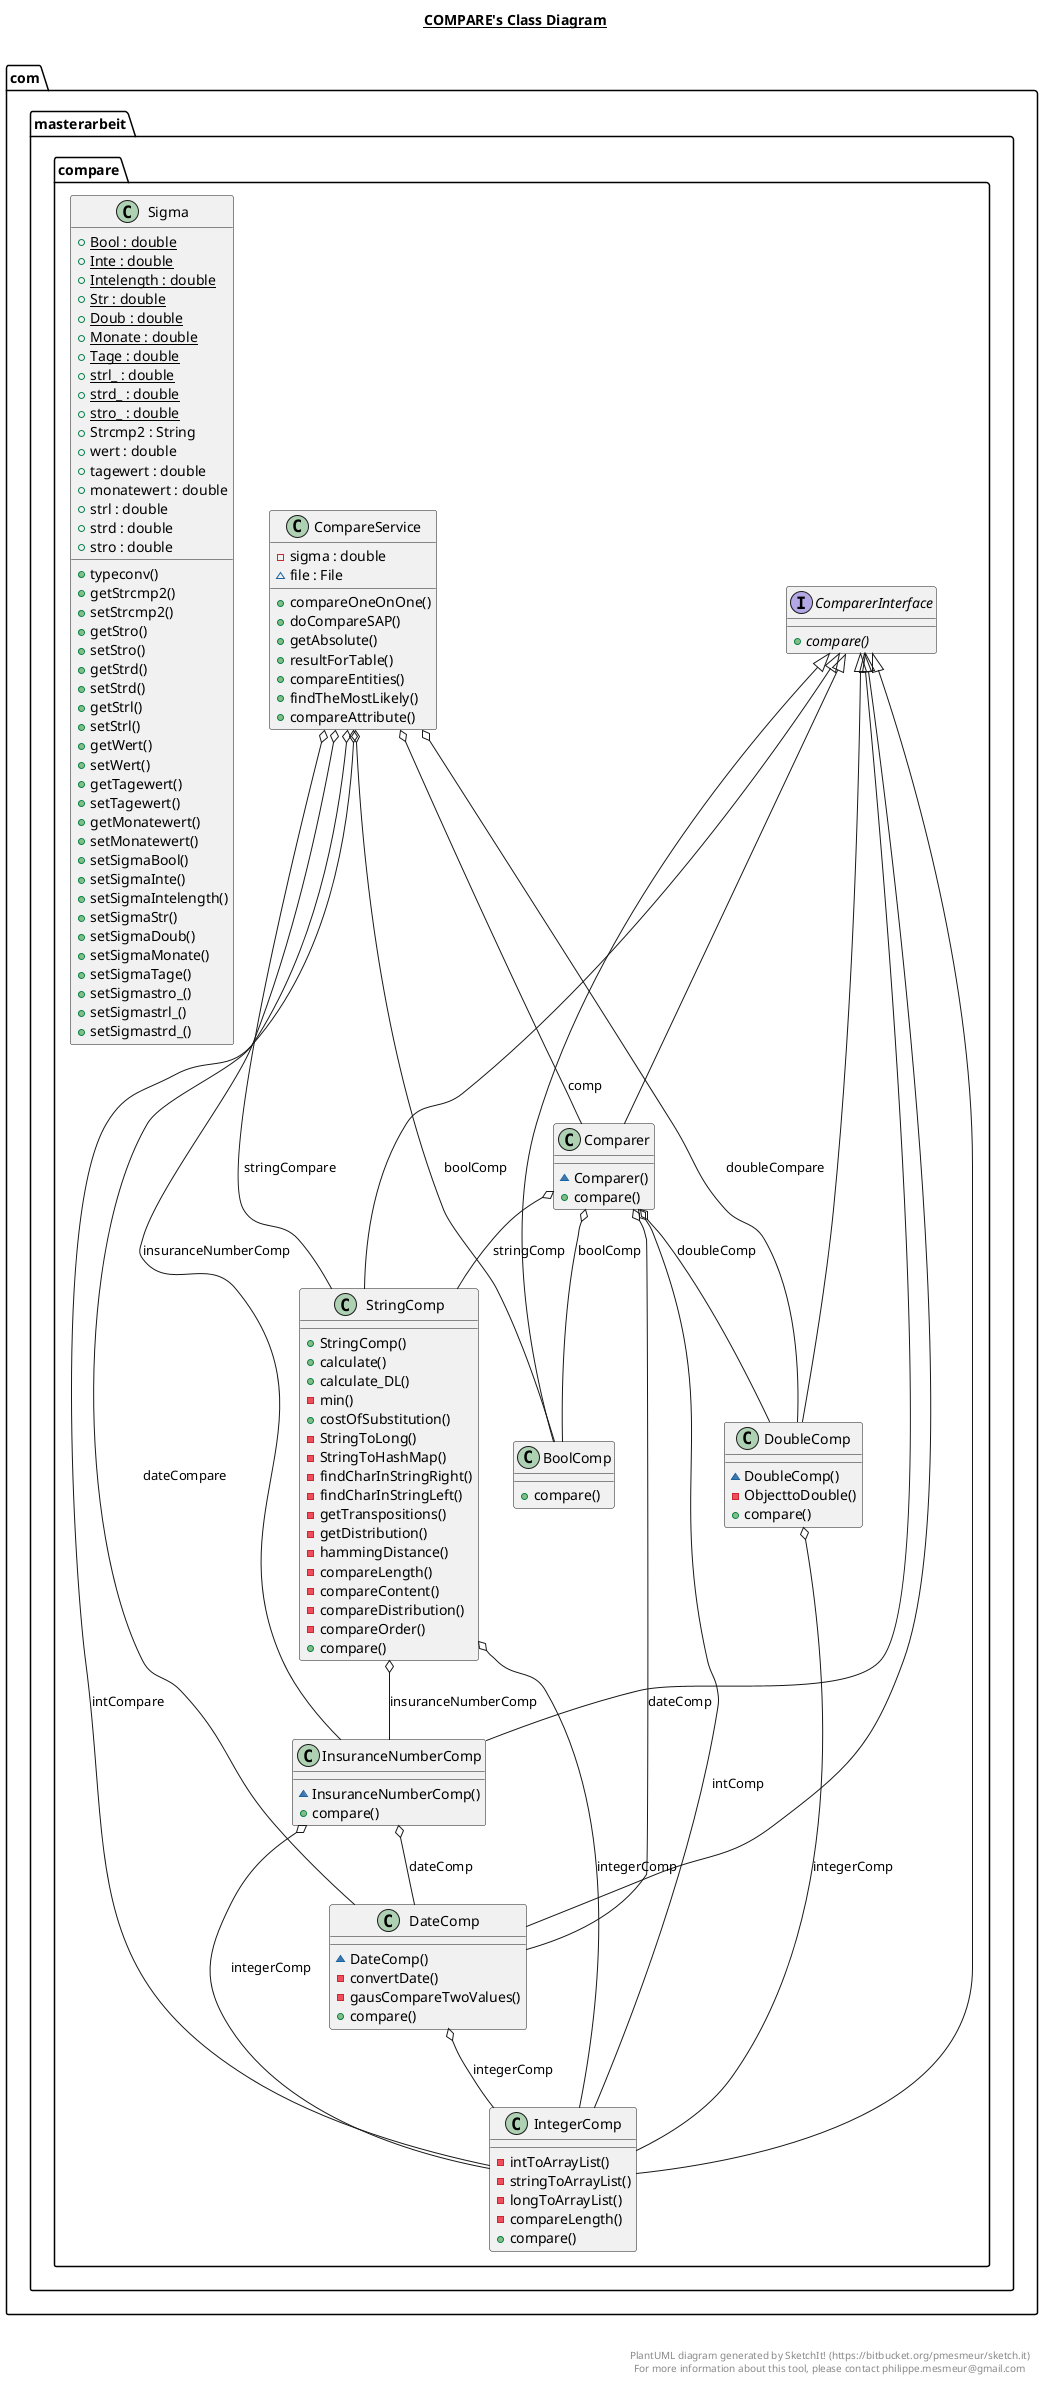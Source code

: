 @startuml

title __COMPARE's Class Diagram__\n

  package com.masterarbeit {
    package com.masterarbeit.compare {
      class BoolComp {
          + compare()
      }
    }
  }
  

  package com.masterarbeit {
    package com.masterarbeit.compare {
      class CompareService {
          - sigma : double
          ~ file : File
          + compareOneOnOne()
          + doCompareSAP()
          + getAbsolute()
          + resultForTable()
          + compareEntities()
          + findTheMostLikely()
          + compareAttribute()
      }
    }
  }
  

  package com.masterarbeit {
    package com.masterarbeit.compare {
      class Comparer {
          ~ Comparer()
          + compare()
      }
    }
  }
  

  package com.masterarbeit {
    package com.masterarbeit.compare {
      interface ComparerInterface {
          {abstract} + compare()
      }
    }
  }
  

  package com.masterarbeit {
    package com.masterarbeit.compare {
      class DateComp {
          ~ DateComp()
          - convertDate()
          - gausCompareTwoValues()
          + compare()
      }
    }
  }
  

  package com.masterarbeit {
    package com.masterarbeit.compare {
      class DoubleComp {
          ~ DoubleComp()
          - ObjecttoDouble()
          + compare()
      }
    }
  }
  

  package com.masterarbeit {
    package com.masterarbeit.compare {
      class InsuranceNumberComp {
          ~ InsuranceNumberComp()
          + compare()
      }
    }
  }
  

  package com.masterarbeit {
    package com.masterarbeit.compare {
      class IntegerComp {
          - intToArrayList()
          - stringToArrayList()
          - longToArrayList()
          - compareLength()
          + compare()
      }
    }
  }
  

  package com.masterarbeit {
    package com.masterarbeit.compare {
      class Sigma {
          {static} + Bool : double
          {static} + Inte : double
          {static} + Intelength : double
          {static} + Str : double
          {static} + Doub : double
          {static} + Monate : double
          {static} + Tage : double
          {static} + strl_ : double
          {static} + strd_ : double
          {static} + stro_ : double
          + Strcmp2 : String
          + wert : double
          + tagewert : double
          + monatewert : double
          + strl : double
          + strd : double
          + stro : double
          + typeconv()
          + getStrcmp2()
          + setStrcmp2()
          + getStro()
          + setStro()
          + getStrd()
          + setStrd()
          + getStrl()
          + setStrl()
          + getWert()
          + setWert()
          + getTagewert()
          + setTagewert()
          + getMonatewert()
          + setMonatewert()
          + setSigmaBool()
          + setSigmaInte()
          + setSigmaIntelength()
          + setSigmaStr()
          + setSigmaDoub()
          + setSigmaMonate()
          + setSigmaTage()
          + setSigmastro_()
          + setSigmastrl_()
          + setSigmastrd_()
      }
    }
  }
  

  package com.masterarbeit {
    package com.masterarbeit.compare {
      class StringComp {
          + StringComp()
          + calculate()
          + calculate_DL()
          - min()
          + costOfSubstitution()
          - StringToLong()
          - StringToHashMap()
          - findCharInStringRight()
          - findCharInStringLeft()
          - getTranspositions()
          - getDistribution()
          - hammingDistance()
          - compareLength()
          - compareContent()
          - compareDistribution()
          - compareOrder()
          + compare()
      }
    }
  }
  

  BoolComp -up-|> ComparerInterface
  CompareService o-- IntegerComp : intCompare
  CompareService o-- DateComp : dateCompare
  CompareService o-- DoubleComp : doubleCompare
  CompareService o-- InsuranceNumberComp : insuranceNumberComp
  CompareService o-- StringComp : stringCompare
  CompareService o-- BoolComp : boolComp
  CompareService o-- Comparer : comp
  Comparer -up-|> ComparerInterface
  Comparer o-- IntegerComp : intComp
  Comparer o-- DoubleComp : doubleComp
  Comparer o-- DateComp : dateComp
  Comparer o-- StringComp : stringComp
  Comparer o-- BoolComp : boolComp
  DateComp -up-|> ComparerInterface
  DateComp o-- IntegerComp : integerComp
  DoubleComp -up-|> ComparerInterface
  DoubleComp o-- IntegerComp : integerComp
  InsuranceNumberComp -up-|> ComparerInterface
  InsuranceNumberComp o-- IntegerComp : integerComp
  InsuranceNumberComp o-- DateComp : dateComp
  IntegerComp -up-|> ComparerInterface
  StringComp -up-|> ComparerInterface
  StringComp o-- IntegerComp : integerComp
  StringComp o-- InsuranceNumberComp : insuranceNumberComp


right footer


PlantUML diagram generated by SketchIt! (https://bitbucket.org/pmesmeur/sketch.it)
For more information about this tool, please contact philippe.mesmeur@gmail.com
endfooter

@enduml
